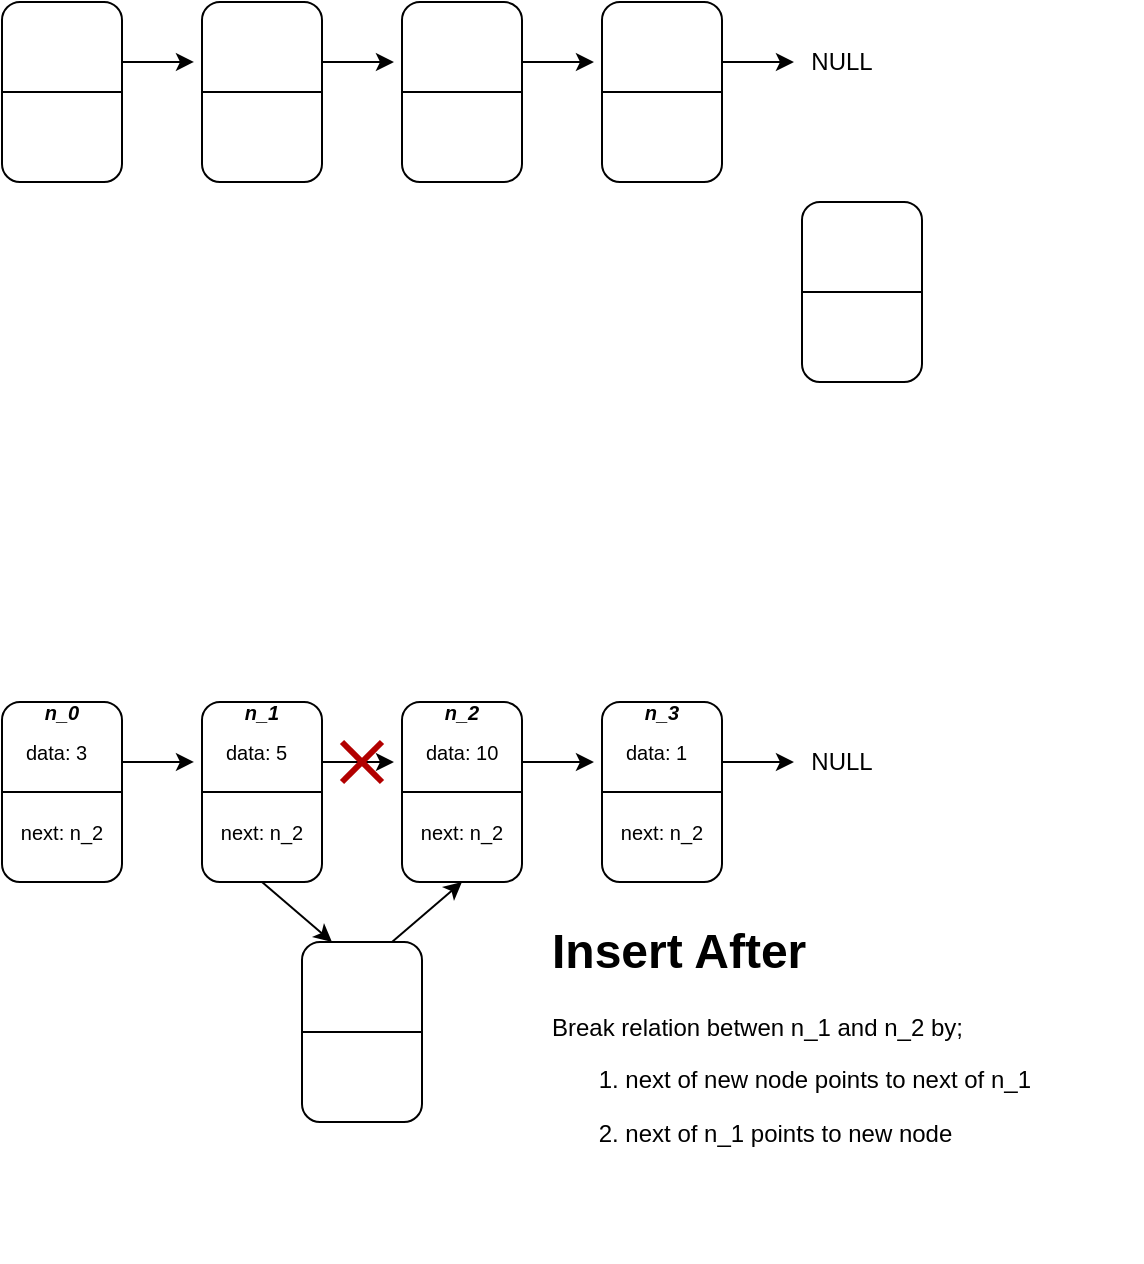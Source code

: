 <mxfile version="13.0.3" type="device"><diagram id="s3VX9Lxc2qDHRpVkoa7g" name="Page-1"><mxGraphModel dx="652" dy="414" grid="1" gridSize="10" guides="1" tooltips="1" connect="1" arrows="1" fold="1" page="1" pageScale="1" pageWidth="850" pageHeight="1100" math="0" shadow="0"><root><mxCell id="0"/><mxCell id="1" parent="0"/><mxCell id="lD33ZTHtuAcqg7uaiaAm-1" value="" style="rounded=1;whiteSpace=wrap;html=1;" vertex="1" parent="1"><mxGeometry x="60" y="10" width="60" height="90" as="geometry"/></mxCell><mxCell id="lD33ZTHtuAcqg7uaiaAm-2" value="" style="endArrow=none;html=1;exitX=0;exitY=0.5;exitDx=0;exitDy=0;entryX=1;entryY=0.5;entryDx=0;entryDy=0;" edge="1" parent="1" source="lD33ZTHtuAcqg7uaiaAm-1" target="lD33ZTHtuAcqg7uaiaAm-1"><mxGeometry width="50" height="50" relative="1" as="geometry"><mxPoint x="400" y="220" as="sourcePoint"/><mxPoint x="450" y="170" as="targetPoint"/></mxGeometry></mxCell><mxCell id="lD33ZTHtuAcqg7uaiaAm-3" value="" style="rounded=1;whiteSpace=wrap;html=1;" vertex="1" parent="1"><mxGeometry x="160" y="10" width="60" height="90" as="geometry"/></mxCell><mxCell id="lD33ZTHtuAcqg7uaiaAm-4" value="" style="endArrow=none;html=1;exitX=0;exitY=0.5;exitDx=0;exitDy=0;entryX=1;entryY=0.5;entryDx=0;entryDy=0;" edge="1" parent="1" source="lD33ZTHtuAcqg7uaiaAm-3" target="lD33ZTHtuAcqg7uaiaAm-3"><mxGeometry width="50" height="50" relative="1" as="geometry"><mxPoint x="410" y="230" as="sourcePoint"/><mxPoint x="460" y="180" as="targetPoint"/></mxGeometry></mxCell><mxCell id="lD33ZTHtuAcqg7uaiaAm-5" value="" style="rounded=1;whiteSpace=wrap;html=1;" vertex="1" parent="1"><mxGeometry x="260" y="10" width="60" height="90" as="geometry"/></mxCell><mxCell id="lD33ZTHtuAcqg7uaiaAm-6" value="" style="endArrow=none;html=1;exitX=0;exitY=0.5;exitDx=0;exitDy=0;entryX=1;entryY=0.5;entryDx=0;entryDy=0;" edge="1" parent="1" source="lD33ZTHtuAcqg7uaiaAm-5" target="lD33ZTHtuAcqg7uaiaAm-5"><mxGeometry width="50" height="50" relative="1" as="geometry"><mxPoint x="420" y="240" as="sourcePoint"/><mxPoint x="470" y="190" as="targetPoint"/></mxGeometry></mxCell><mxCell id="lD33ZTHtuAcqg7uaiaAm-7" value="" style="rounded=1;whiteSpace=wrap;html=1;" vertex="1" parent="1"><mxGeometry x="360" y="10" width="60" height="90" as="geometry"/></mxCell><mxCell id="lD33ZTHtuAcqg7uaiaAm-8" value="" style="endArrow=none;html=1;exitX=0;exitY=0.5;exitDx=0;exitDy=0;entryX=1;entryY=0.5;entryDx=0;entryDy=0;" edge="1" parent="1" source="lD33ZTHtuAcqg7uaiaAm-7" target="lD33ZTHtuAcqg7uaiaAm-7"><mxGeometry width="50" height="50" relative="1" as="geometry"><mxPoint x="730" y="220" as="sourcePoint"/><mxPoint x="780" y="170" as="targetPoint"/></mxGeometry></mxCell><mxCell id="lD33ZTHtuAcqg7uaiaAm-9" value="" style="rounded=1;whiteSpace=wrap;html=1;" vertex="1" parent="1"><mxGeometry x="460" y="110" width="60" height="90" as="geometry"/></mxCell><mxCell id="lD33ZTHtuAcqg7uaiaAm-10" value="" style="endArrow=none;html=1;exitX=0;exitY=0.5;exitDx=0;exitDy=0;entryX=1;entryY=0.5;entryDx=0;entryDy=0;" edge="1" parent="1" source="lD33ZTHtuAcqg7uaiaAm-9" target="lD33ZTHtuAcqg7uaiaAm-9"><mxGeometry width="50" height="50" relative="1" as="geometry"><mxPoint x="830" y="320" as="sourcePoint"/><mxPoint x="880" y="270" as="targetPoint"/></mxGeometry></mxCell><mxCell id="lD33ZTHtuAcqg7uaiaAm-11" value="" style="endArrow=classic;html=1;entryX=-0.067;entryY=0.333;entryDx=0;entryDy=0;entryPerimeter=0;" edge="1" parent="1" target="lD33ZTHtuAcqg7uaiaAm-3"><mxGeometry width="50" height="50" relative="1" as="geometry"><mxPoint x="120" y="40" as="sourcePoint"/><mxPoint x="170" y="-10" as="targetPoint"/></mxGeometry></mxCell><mxCell id="lD33ZTHtuAcqg7uaiaAm-12" value="" style="endArrow=classic;html=1;entryX=-0.067;entryY=0.333;entryDx=0;entryDy=0;entryPerimeter=0;" edge="1" parent="1"><mxGeometry width="50" height="50" relative="1" as="geometry"><mxPoint x="220" y="40.03" as="sourcePoint"/><mxPoint x="255.98" y="40.0" as="targetPoint"/></mxGeometry></mxCell><mxCell id="lD33ZTHtuAcqg7uaiaAm-13" value="" style="endArrow=classic;html=1;entryX=-0.067;entryY=0.333;entryDx=0;entryDy=0;entryPerimeter=0;" edge="1" parent="1"><mxGeometry width="50" height="50" relative="1" as="geometry"><mxPoint x="320" y="40.03" as="sourcePoint"/><mxPoint x="355.98" y="40" as="targetPoint"/></mxGeometry></mxCell><mxCell id="lD33ZTHtuAcqg7uaiaAm-14" value="" style="endArrow=classic;html=1;entryX=-0.067;entryY=0.333;entryDx=0;entryDy=0;entryPerimeter=0;" edge="1" parent="1"><mxGeometry width="50" height="50" relative="1" as="geometry"><mxPoint x="420" y="40.03" as="sourcePoint"/><mxPoint x="455.98" y="40" as="targetPoint"/></mxGeometry></mxCell><mxCell id="lD33ZTHtuAcqg7uaiaAm-15" value="NULL" style="text;html=1;strokeColor=none;fillColor=none;align=center;verticalAlign=middle;whiteSpace=wrap;rounded=0;" vertex="1" parent="1"><mxGeometry x="460" y="30" width="40" height="20" as="geometry"/></mxCell><mxCell id="lD33ZTHtuAcqg7uaiaAm-16" value="" style="rounded=1;whiteSpace=wrap;html=1;" vertex="1" parent="1"><mxGeometry x="60" y="360" width="60" height="90" as="geometry"/></mxCell><mxCell id="lD33ZTHtuAcqg7uaiaAm-17" value="" style="endArrow=none;html=1;exitX=0;exitY=0.5;exitDx=0;exitDy=0;entryX=1;entryY=0.5;entryDx=0;entryDy=0;" edge="1" parent="1" source="lD33ZTHtuAcqg7uaiaAm-16" target="lD33ZTHtuAcqg7uaiaAm-16"><mxGeometry width="50" height="50" relative="1" as="geometry"><mxPoint x="400" y="570" as="sourcePoint"/><mxPoint x="450" y="520" as="targetPoint"/></mxGeometry></mxCell><mxCell id="lD33ZTHtuAcqg7uaiaAm-18" value="" style="rounded=1;whiteSpace=wrap;html=1;" vertex="1" parent="1"><mxGeometry x="160" y="360" width="60" height="90" as="geometry"/></mxCell><mxCell id="lD33ZTHtuAcqg7uaiaAm-19" value="" style="endArrow=none;html=1;exitX=0;exitY=0.5;exitDx=0;exitDy=0;entryX=1;entryY=0.5;entryDx=0;entryDy=0;" edge="1" parent="1" source="lD33ZTHtuAcqg7uaiaAm-18" target="lD33ZTHtuAcqg7uaiaAm-18"><mxGeometry width="50" height="50" relative="1" as="geometry"><mxPoint x="410" y="580" as="sourcePoint"/><mxPoint x="460" y="530" as="targetPoint"/></mxGeometry></mxCell><mxCell id="lD33ZTHtuAcqg7uaiaAm-20" value="" style="rounded=1;whiteSpace=wrap;html=1;" vertex="1" parent="1"><mxGeometry x="260" y="360" width="60" height="90" as="geometry"/></mxCell><mxCell id="lD33ZTHtuAcqg7uaiaAm-21" value="" style="endArrow=none;html=1;exitX=0;exitY=0.5;exitDx=0;exitDy=0;entryX=1;entryY=0.5;entryDx=0;entryDy=0;" edge="1" parent="1" source="lD33ZTHtuAcqg7uaiaAm-20" target="lD33ZTHtuAcqg7uaiaAm-20"><mxGeometry width="50" height="50" relative="1" as="geometry"><mxPoint x="420" y="590" as="sourcePoint"/><mxPoint x="470" y="540" as="targetPoint"/></mxGeometry></mxCell><mxCell id="lD33ZTHtuAcqg7uaiaAm-22" value="" style="rounded=1;whiteSpace=wrap;html=1;" vertex="1" parent="1"><mxGeometry x="360" y="360" width="60" height="90" as="geometry"/></mxCell><mxCell id="lD33ZTHtuAcqg7uaiaAm-23" value="" style="endArrow=none;html=1;exitX=0;exitY=0.5;exitDx=0;exitDy=0;entryX=1;entryY=0.5;entryDx=0;entryDy=0;" edge="1" parent="1" source="lD33ZTHtuAcqg7uaiaAm-22" target="lD33ZTHtuAcqg7uaiaAm-22"><mxGeometry width="50" height="50" relative="1" as="geometry"><mxPoint x="730" y="570" as="sourcePoint"/><mxPoint x="780" y="520" as="targetPoint"/></mxGeometry></mxCell><mxCell id="lD33ZTHtuAcqg7uaiaAm-24" value="" style="endArrow=classic;html=1;entryX=-0.067;entryY=0.333;entryDx=0;entryDy=0;entryPerimeter=0;" edge="1" parent="1" target="lD33ZTHtuAcqg7uaiaAm-18"><mxGeometry width="50" height="50" relative="1" as="geometry"><mxPoint x="120.0" y="390" as="sourcePoint"/><mxPoint x="170" y="340" as="targetPoint"/></mxGeometry></mxCell><mxCell id="lD33ZTHtuAcqg7uaiaAm-25" value="" style="endArrow=classic;html=1;entryX=-0.067;entryY=0.333;entryDx=0;entryDy=0;entryPerimeter=0;" edge="1" parent="1"><mxGeometry width="50" height="50" relative="1" as="geometry"><mxPoint x="220.0" y="390.03" as="sourcePoint"/><mxPoint x="255.98" y="390" as="targetPoint"/></mxGeometry></mxCell><mxCell id="lD33ZTHtuAcqg7uaiaAm-26" value="" style="endArrow=classic;html=1;entryX=-0.067;entryY=0.333;entryDx=0;entryDy=0;entryPerimeter=0;" edge="1" parent="1"><mxGeometry width="50" height="50" relative="1" as="geometry"><mxPoint x="320.0" y="390.03" as="sourcePoint"/><mxPoint x="355.98" y="390" as="targetPoint"/></mxGeometry></mxCell><mxCell id="lD33ZTHtuAcqg7uaiaAm-27" value="" style="endArrow=classic;html=1;entryX=-0.067;entryY=0.333;entryDx=0;entryDy=0;entryPerimeter=0;" edge="1" parent="1"><mxGeometry width="50" height="50" relative="1" as="geometry"><mxPoint x="420" y="390.03" as="sourcePoint"/><mxPoint x="455.98" y="390" as="targetPoint"/></mxGeometry></mxCell><mxCell id="lD33ZTHtuAcqg7uaiaAm-28" value="NULL" style="text;html=1;strokeColor=none;fillColor=none;align=center;verticalAlign=middle;whiteSpace=wrap;rounded=0;" vertex="1" parent="1"><mxGeometry x="460" y="380" width="40" height="20" as="geometry"/></mxCell><mxCell id="lD33ZTHtuAcqg7uaiaAm-29" value="" style="rounded=1;whiteSpace=wrap;html=1;" vertex="1" parent="1"><mxGeometry x="210" y="480" width="60" height="90" as="geometry"/></mxCell><mxCell id="lD33ZTHtuAcqg7uaiaAm-30" value="" style="endArrow=none;html=1;exitX=0;exitY=0.5;exitDx=0;exitDy=0;entryX=1;entryY=0.5;entryDx=0;entryDy=0;" edge="1" parent="1" source="lD33ZTHtuAcqg7uaiaAm-29" target="lD33ZTHtuAcqg7uaiaAm-29"><mxGeometry width="50" height="50" relative="1" as="geometry"><mxPoint x="560" y="690" as="sourcePoint"/><mxPoint x="610" y="640" as="targetPoint"/></mxGeometry></mxCell><mxCell id="lD33ZTHtuAcqg7uaiaAm-31" value="" style="endArrow=classic;html=1;entryX=0.25;entryY=0;entryDx=0;entryDy=0;" edge="1" parent="1" target="lD33ZTHtuAcqg7uaiaAm-29"><mxGeometry width="50" height="50" relative="1" as="geometry"><mxPoint x="190" y="450" as="sourcePoint"/><mxPoint x="240" y="400" as="targetPoint"/></mxGeometry></mxCell><mxCell id="lD33ZTHtuAcqg7uaiaAm-32" value="" style="endArrow=classic;html=1;entryX=0.5;entryY=1;entryDx=0;entryDy=0;exitX=0.75;exitY=0;exitDx=0;exitDy=0;" edge="1" parent="1" source="lD33ZTHtuAcqg7uaiaAm-29" target="lD33ZTHtuAcqg7uaiaAm-20"><mxGeometry width="50" height="50" relative="1" as="geometry"><mxPoint x="265" y="480" as="sourcePoint"/><mxPoint x="315" y="430" as="targetPoint"/></mxGeometry></mxCell><mxCell id="lD33ZTHtuAcqg7uaiaAm-33" value="" style="endArrow=none;html=1;fillColor=#e51400;strokeColor=#B20000;strokeWidth=3;" edge="1" parent="1"><mxGeometry width="50" height="50" relative="1" as="geometry"><mxPoint x="230" y="400" as="sourcePoint"/><mxPoint x="250" y="380" as="targetPoint"/></mxGeometry></mxCell><mxCell id="lD33ZTHtuAcqg7uaiaAm-34" value="" style="endArrow=none;html=1;fillColor=#e51400;strokeColor=#B20000;strokeWidth=3;" edge="1" parent="1"><mxGeometry width="50" height="50" relative="1" as="geometry"><mxPoint x="230" y="380" as="sourcePoint"/><mxPoint x="250" y="400" as="targetPoint"/></mxGeometry></mxCell><mxCell id="lD33ZTHtuAcqg7uaiaAm-35" value="&lt;h1&gt;Insert After&lt;/h1&gt;&lt;p&gt;Break relation betwen n_1 and n_2 by;&lt;/p&gt;&lt;p&gt;&amp;nbsp; &amp;nbsp; &amp;nbsp; &amp;nbsp;1. next of new node points to next of n_1&lt;/p&gt;&lt;p&gt;&amp;nbsp; &amp;nbsp; &amp;nbsp; &amp;nbsp;2. next of n_1 points to new node&amp;nbsp;&lt;/p&gt;" style="text;html=1;strokeColor=none;fillColor=none;spacing=5;spacingTop=-20;whiteSpace=wrap;overflow=hidden;rounded=0;" vertex="1" parent="1"><mxGeometry x="330" y="465" width="300" height="175" as="geometry"/></mxCell><mxCell id="lD33ZTHtuAcqg7uaiaAm-36" value="&lt;b style=&quot;font-size: x-small&quot;&gt;&lt;i&gt;n_1&lt;/i&gt;&lt;/b&gt;" style="text;html=1;strokeColor=none;fillColor=none;align=center;verticalAlign=middle;whiteSpace=wrap;rounded=0;" vertex="1" parent="1"><mxGeometry x="170" y="360" width="40" height="10" as="geometry"/></mxCell><mxCell id="lD33ZTHtuAcqg7uaiaAm-37" value="&lt;font size=&quot;1&quot;&gt;data: 5&lt;/font&gt;&lt;span style=&quot;font-family: monospace ; font-size: 0px&quot;&gt;%3CmxGraphModel%3E%3Croot%3E%3CmxCell%20id%3D%220%22%2F%3E%3CmxCell%20id%3D%221%22%20parent%3D%220%22%2F%3E%3CmxCell%20id%3D%222%22%20value%3D%22%26lt%3Bfont%20size%3D%26quot%3B1%26quot%3B%26gt%3Bn_1%26lt%3B%2Ffont%26gt%3B%22%20style%3D%22text%3Bhtml%3D1%3BstrokeColor%3Dnone%3BfillColor%3Dnone%3Balign%3Dcenter%3BverticalAlign%3Dmiddle%3BwhiteSpace%3Dwrap%3Brounded%3D0%3B%22%20vertex%3D%221%22%20parent%3D%221%22%3E%3CmxGeometry%20x%3D%22170%22%20y%3D%22360%22%20width%3D%2240%22%20height%3D%2210%22%20as%3D%22geometry%22%2F%3E%3C%2FmxCell%3E%3C%2Froot%3E%3C%2FmxGraphModel%3E&lt;/span&gt;" style="text;html=1;strokeColor=none;fillColor=none;align=left;verticalAlign=middle;whiteSpace=wrap;rounded=0;" vertex="1" parent="1"><mxGeometry x="170" y="380" width="40" height="10" as="geometry"/></mxCell><mxCell id="lD33ZTHtuAcqg7uaiaAm-38" value="&lt;font size=&quot;1&quot;&gt;next: n_2&lt;/font&gt;" style="text;html=1;strokeColor=none;fillColor=none;align=center;verticalAlign=middle;whiteSpace=wrap;rounded=0;" vertex="1" parent="1"><mxGeometry x="165" y="420" width="50" height="10" as="geometry"/></mxCell><mxCell id="lD33ZTHtuAcqg7uaiaAm-39" value="&lt;font size=&quot;1&quot;&gt;&lt;b&gt;&lt;i&gt;n_0&lt;/i&gt;&lt;/b&gt;&lt;/font&gt;" style="text;html=1;strokeColor=none;fillColor=none;align=center;verticalAlign=middle;whiteSpace=wrap;rounded=0;" vertex="1" parent="1"><mxGeometry x="70" y="360" width="40" height="10" as="geometry"/></mxCell><mxCell id="lD33ZTHtuAcqg7uaiaAm-41" value="&lt;font size=&quot;1&quot;&gt;&lt;b&gt;&lt;i&gt;n_2&lt;/i&gt;&lt;/b&gt;&lt;/font&gt;" style="text;html=1;strokeColor=none;fillColor=none;align=center;verticalAlign=middle;whiteSpace=wrap;rounded=0;" vertex="1" parent="1"><mxGeometry x="270" y="360" width="40" height="10" as="geometry"/></mxCell><mxCell id="lD33ZTHtuAcqg7uaiaAm-42" value="&lt;font size=&quot;1&quot;&gt;&lt;b&gt;&lt;i&gt;n_3&lt;/i&gt;&lt;/b&gt;&lt;/font&gt;" style="text;html=1;strokeColor=none;fillColor=none;align=center;verticalAlign=middle;whiteSpace=wrap;rounded=0;" vertex="1" parent="1"><mxGeometry x="370" y="360" width="40" height="10" as="geometry"/></mxCell><mxCell id="lD33ZTHtuAcqg7uaiaAm-43" value="&lt;font size=&quot;1&quot;&gt;data: 3&lt;/font&gt;&lt;span style=&quot;font-family: monospace ; font-size: 0px&quot;&gt;%3CmxGraphModel%3E%3Croot%3E%3CmxCell%20id%3D%220%22%2F%3E%3CmxCell%20id%3D%221%22%20parent%3D%220%22%2F%3E%3CmxCell%20id%3D%222%22%20value%3D%22%26lt%3Bfont%20size%3D%26quot%3B1%26quot%3B%26gt%3Bn_1%26lt%3B%2Ffont%26gt%3B%22%20style%3D%22text%3Bhtml%3D1%3BstrokeColor%3Dnone%3BfillColor%3Dnone%3Balign%3Dcenter%3BverticalAlign%3Dmiddle%3BwhiteSpace%3Dwrap%3Brounded%3D0%3B%22%20vertex%3D%221%22%20parent%3D%221%22%3E%3CmxGeometry%20x%3D%22170%22%20y%3D%22360%22%20width%3D%2240%22%20height%3D%2210%22%20as%3D%22geometry%22%2F%3E%3C%2FmxCell%3E%3C%2Froot%3E%3C%2FmxGraphModel%3&lt;/span&gt;" style="text;html=1;strokeColor=none;fillColor=none;align=left;verticalAlign=middle;whiteSpace=wrap;rounded=0;" vertex="1" parent="1"><mxGeometry x="70" y="380" width="40" height="10" as="geometry"/></mxCell><mxCell id="lD33ZTHtuAcqg7uaiaAm-44" value="&lt;font size=&quot;1&quot;&gt;next: n_2&lt;/font&gt;" style="text;html=1;strokeColor=none;fillColor=none;align=center;verticalAlign=middle;whiteSpace=wrap;rounded=0;" vertex="1" parent="1"><mxGeometry x="65" y="420" width="50" height="10" as="geometry"/></mxCell><mxCell id="lD33ZTHtuAcqg7uaiaAm-45" value="&lt;font size=&quot;1&quot;&gt;data: 10&lt;/font&gt;&lt;span style=&quot;font-family: monospace ; font-size: 0px&quot;&gt;%3CmxGraphModel%3E%3Croot%3E%3CmxCell%20id%3D%220%22%2F%3E%3CmxCell%20id%3D%221%22%20parent%3D%220%22%2F%3E%3CmxCell%20id%3D%222%22%20value%3D%22%26lt%3Bfont%20size%3D%26quot%3B1%26quot%3B%26gt%3Bn_1%26lt%3B%2Ffont%26gt%3B%22%20style%3D%22text%3Bhtml%3D1%3BstrokeColor%3Dnone%3BfillColor%3Dnone%3Balign%3Dcenter%3BverticalAlign%3Dmiddle%3BwhiteSpace%3Dwrap%3Brounded%3D0%3B%22%20vertex%3D%221%22%20parent%3D%221%22%3E%3CmxGeometry%20x%3D%22170%22%20y%3D%22360%22%20width%3D%2240%22%20height%3D%2210%22%20as%3D%22geometry%22%2F%3E%3C%2FmxCell%3E%3C%2Froot%3E%3C%2FmxGraphModel%3E&lt;/span&gt;" style="text;html=1;strokeColor=none;fillColor=none;align=left;verticalAlign=middle;whiteSpace=wrap;rounded=0;" vertex="1" parent="1"><mxGeometry x="270" y="380" width="40" height="10" as="geometry"/></mxCell><mxCell id="lD33ZTHtuAcqg7uaiaAm-46" value="&lt;font size=&quot;1&quot;&gt;data: 1&lt;/font&gt;&lt;span style=&quot;font-family: monospace ; font-size: 0px&quot;&gt;%3CmxGraphModel%3E%3Croot%3E%3CmxCell%20id%3D%220%22%2F%3E%3CmxCell%20id%3D%221%22%20parent%3D%220%22%2F%3E%3CmxCell%20id%3D%222%22%20value%3D%22%26lt%3Bfont%20size%3D%26quot%3B1%26quot%3B%26gt%3Bn_1%26lt%3B%2Ffont%26gt%3B%22%20style%3D%22text%3Bhtml%3D1%3BstrokeColor%3Dnone%3BfillColor%3Dnone%3Balign%3Dcenter%3BverticalAlign%3Dmiddle%3BwhiteSpace%3Dwrap%3Brounded%3D0%3B%22%20vertex%3D%221%22%20parent%3D%221%22%3E%3CmxGeometry%20x%3D%22170%22%20y%3D%22360%22%20width%3D%2240%22%20height%3D%2210%22%20as%3D%22geometry%22%2F%3E%3C%2FmxCell%3E%3C%2Froot%3E%3C%2FmxGraphModel%3E&lt;/span&gt;" style="text;html=1;strokeColor=none;fillColor=none;align=left;verticalAlign=middle;whiteSpace=wrap;rounded=0;" vertex="1" parent="1"><mxGeometry x="370" y="380" width="40" height="10" as="geometry"/></mxCell><mxCell id="lD33ZTHtuAcqg7uaiaAm-47" value="&lt;font size=&quot;1&quot;&gt;next: n_2&lt;/font&gt;" style="text;html=1;strokeColor=none;fillColor=none;align=center;verticalAlign=middle;whiteSpace=wrap;rounded=0;" vertex="1" parent="1"><mxGeometry x="265" y="420" width="50" height="10" as="geometry"/></mxCell><mxCell id="lD33ZTHtuAcqg7uaiaAm-48" value="&lt;font size=&quot;1&quot;&gt;next: n_2&lt;/font&gt;" style="text;html=1;strokeColor=none;fillColor=none;align=center;verticalAlign=middle;whiteSpace=wrap;rounded=0;" vertex="1" parent="1"><mxGeometry x="365" y="420" width="50" height="10" as="geometry"/></mxCell></root></mxGraphModel></diagram></mxfile>